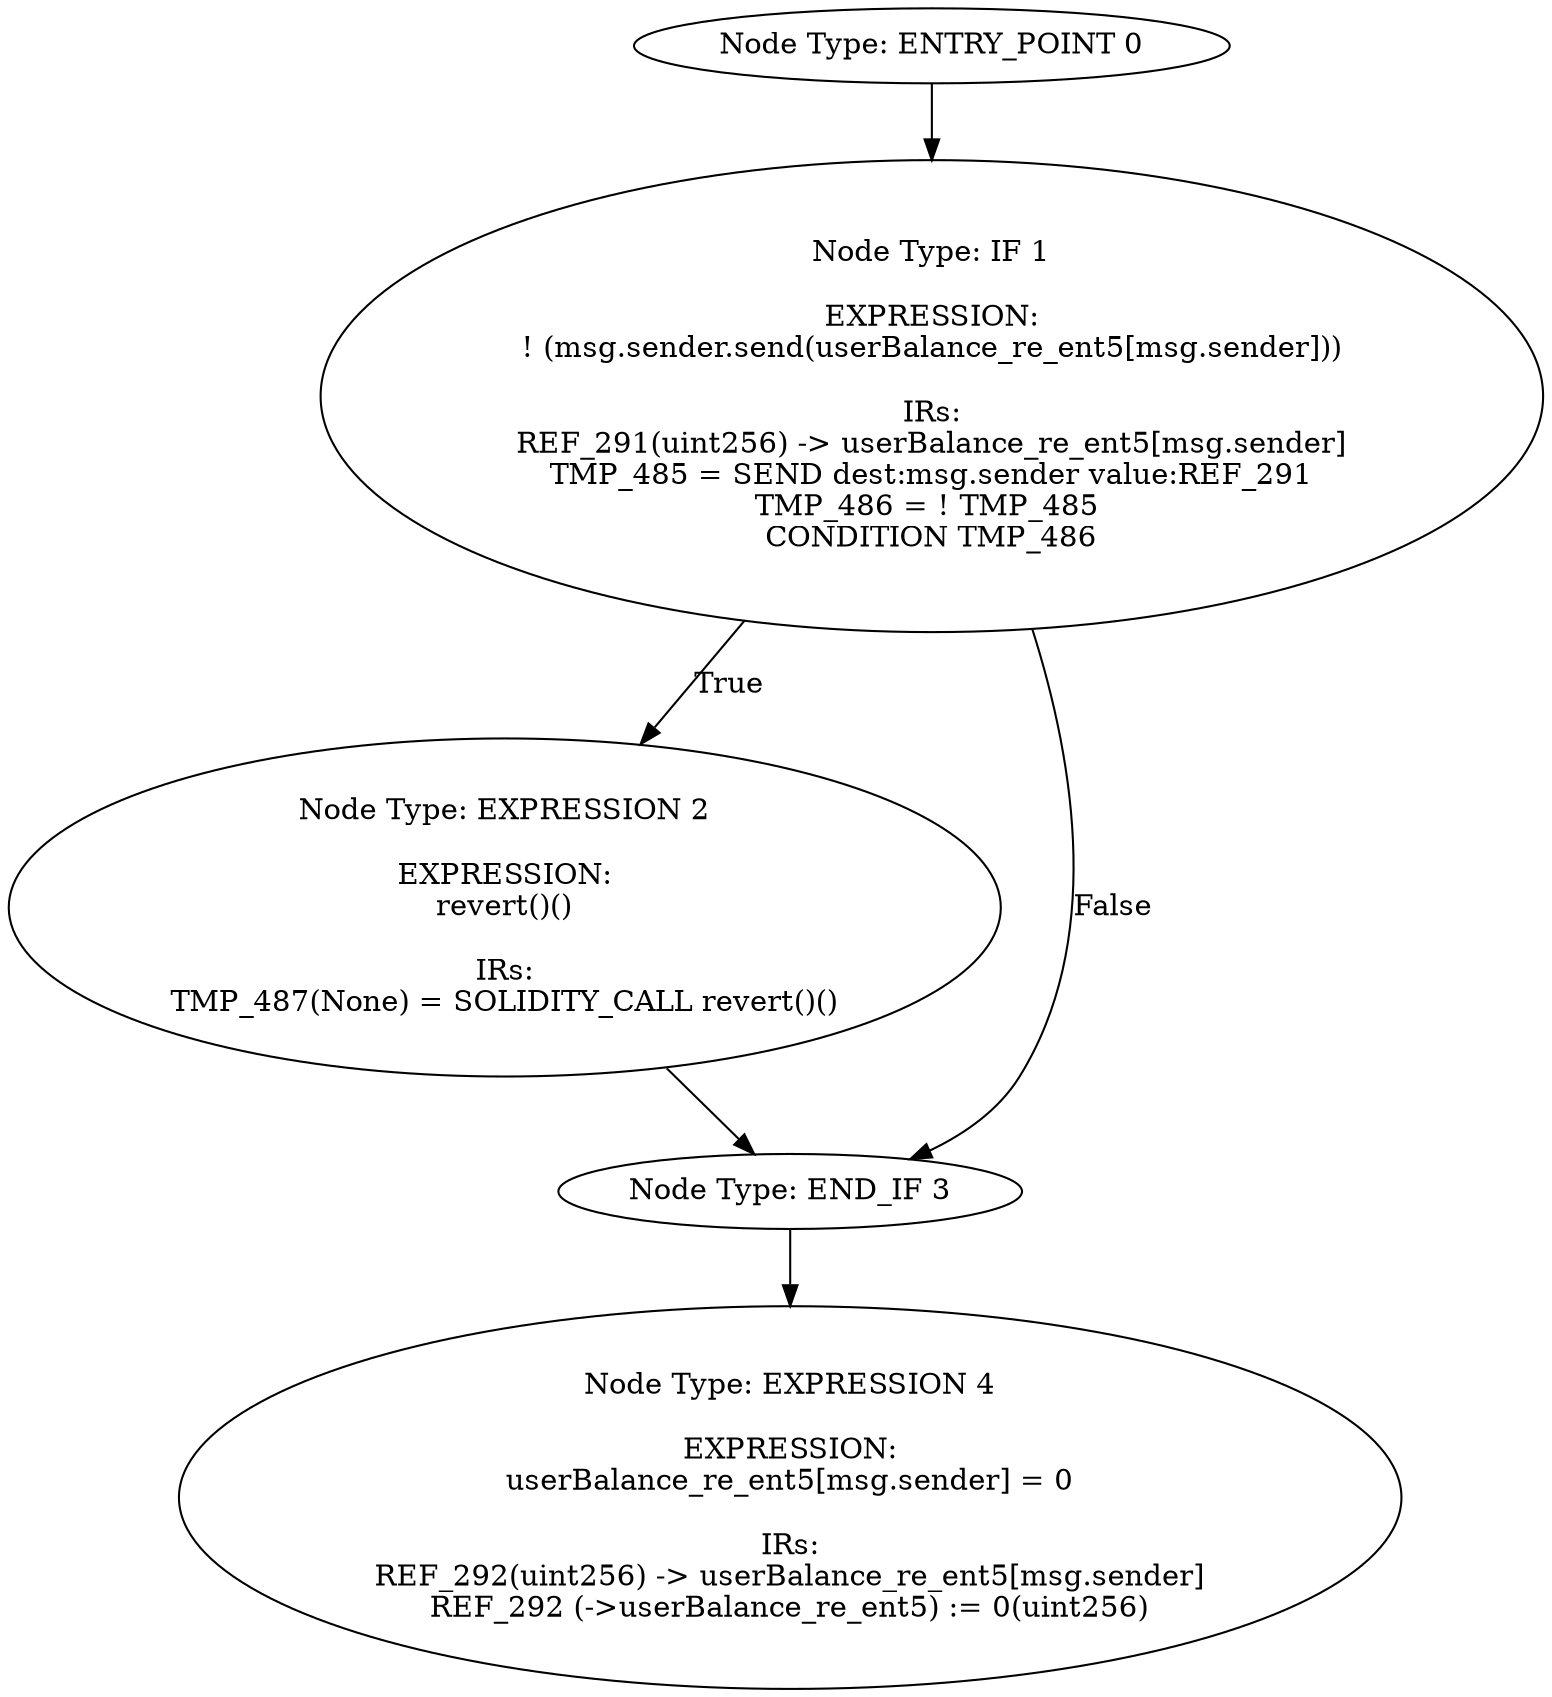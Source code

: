digraph{
0[label="Node Type: ENTRY_POINT 0
"];
0->1;
1[label="Node Type: IF 1

EXPRESSION:
! (msg.sender.send(userBalance_re_ent5[msg.sender]))

IRs:
REF_291(uint256) -> userBalance_re_ent5[msg.sender]
TMP_485 = SEND dest:msg.sender value:REF_291
TMP_486 = ! TMP_485 
CONDITION TMP_486"];
1->2[label="True"];
1->3[label="False"];
2[label="Node Type: EXPRESSION 2

EXPRESSION:
revert()()

IRs:
TMP_487(None) = SOLIDITY_CALL revert()()"];
2->3;
3[label="Node Type: END_IF 3
"];
3->4;
4[label="Node Type: EXPRESSION 4

EXPRESSION:
userBalance_re_ent5[msg.sender] = 0

IRs:
REF_292(uint256) -> userBalance_re_ent5[msg.sender]
REF_292 (->userBalance_re_ent5) := 0(uint256)"];
}
